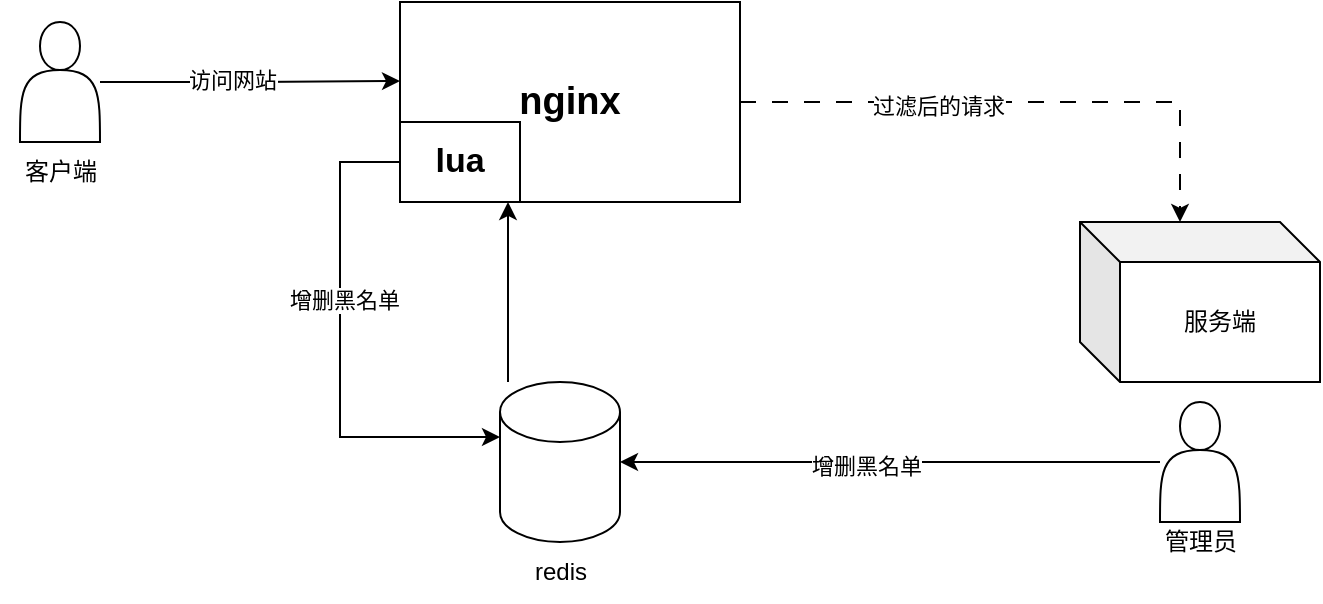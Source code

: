 <mxfile version="21.1.2" type="github">
  <diagram name="第 1 页" id="_mY1bGgirzv-qWG_QNsI">
    <mxGraphModel dx="954" dy="616" grid="1" gridSize="10" guides="1" tooltips="1" connect="1" arrows="1" fold="1" page="1" pageScale="1" pageWidth="827" pageHeight="1169" math="0" shadow="0">
      <root>
        <mxCell id="0" />
        <mxCell id="1" parent="0" />
        <mxCell id="wZ6RQqIl-5jhBRy3Lcrf-1" style="edgeStyle=orthogonalEdgeStyle;rounded=0;orthogonalLoop=1;jettySize=auto;html=1;entryX=0;entryY=0.395;entryDx=0;entryDy=0;entryPerimeter=0;" edge="1" parent="1" source="wZ6RQqIl-5jhBRy3Lcrf-3" target="wZ6RQqIl-5jhBRy3Lcrf-7">
          <mxGeometry relative="1" as="geometry" />
        </mxCell>
        <mxCell id="wZ6RQqIl-5jhBRy3Lcrf-2" value="访问网站" style="edgeLabel;html=1;align=center;verticalAlign=middle;resizable=0;points=[];" vertex="1" connectable="0" parent="wZ6RQqIl-5jhBRy3Lcrf-1">
          <mxGeometry x="-0.123" y="2" relative="1" as="geometry">
            <mxPoint y="1" as="offset" />
          </mxGeometry>
        </mxCell>
        <mxCell id="wZ6RQqIl-5jhBRy3Lcrf-3" value="" style="shape=actor;whiteSpace=wrap;html=1;" vertex="1" parent="1">
          <mxGeometry x="160" y="230" width="40" height="60" as="geometry" />
        </mxCell>
        <mxCell id="wZ6RQqIl-5jhBRy3Lcrf-4" value="客户端" style="text;html=1;align=center;verticalAlign=middle;resizable=0;points=[];autosize=1;strokeColor=none;fillColor=none;" vertex="1" parent="1">
          <mxGeometry x="150" y="290" width="60" height="30" as="geometry" />
        </mxCell>
        <mxCell id="wZ6RQqIl-5jhBRy3Lcrf-5" style="edgeStyle=orthogonalEdgeStyle;rounded=0;orthogonalLoop=1;jettySize=auto;html=1;entryX=0;entryY=0;entryDx=50;entryDy=0;entryPerimeter=0;dashed=1;dashPattern=8 8;" edge="1" parent="1" source="wZ6RQqIl-5jhBRy3Lcrf-7" target="wZ6RQqIl-5jhBRy3Lcrf-14">
          <mxGeometry relative="1" as="geometry" />
        </mxCell>
        <mxCell id="wZ6RQqIl-5jhBRy3Lcrf-6" value="过滤后的请求" style="edgeLabel;html=1;align=center;verticalAlign=middle;resizable=0;points=[];" vertex="1" connectable="0" parent="wZ6RQqIl-5jhBRy3Lcrf-5">
          <mxGeometry x="-0.293" y="-1" relative="1" as="geometry">
            <mxPoint y="1" as="offset" />
          </mxGeometry>
        </mxCell>
        <mxCell id="wZ6RQqIl-5jhBRy3Lcrf-7" value="&lt;font style=&quot;font-size: 19px;&quot;&gt;&lt;b&gt;nginx&lt;/b&gt;&lt;/font&gt;" style="rounded=0;whiteSpace=wrap;html=1;" vertex="1" parent="1">
          <mxGeometry x="350" y="220" width="170" height="100" as="geometry" />
        </mxCell>
        <mxCell id="wZ6RQqIl-5jhBRy3Lcrf-24" style="edgeStyle=orthogonalEdgeStyle;rounded=0;orthogonalLoop=1;jettySize=auto;html=1;entryX=0;entryY=0;entryDx=0;entryDy=27.5;entryPerimeter=0;" edge="1" parent="1" source="wZ6RQqIl-5jhBRy3Lcrf-8" target="wZ6RQqIl-5jhBRy3Lcrf-11">
          <mxGeometry relative="1" as="geometry">
            <Array as="points">
              <mxPoint x="320" y="300" />
              <mxPoint x="320" y="438" />
            </Array>
          </mxGeometry>
        </mxCell>
        <mxCell id="wZ6RQqIl-5jhBRy3Lcrf-27" value="增删黑名单" style="edgeLabel;html=1;align=center;verticalAlign=middle;resizable=0;points=[];" vertex="1" connectable="0" parent="wZ6RQqIl-5jhBRy3Lcrf-24">
          <mxGeometry x="-0.2" y="2" relative="1" as="geometry">
            <mxPoint as="offset" />
          </mxGeometry>
        </mxCell>
        <mxCell id="wZ6RQqIl-5jhBRy3Lcrf-8" value="&lt;b&gt;&lt;font style=&quot;font-size: 17px;&quot;&gt;lua&lt;/font&gt;&lt;/b&gt;" style="rounded=0;whiteSpace=wrap;html=1;" vertex="1" parent="1">
          <mxGeometry x="350" y="280" width="60" height="40" as="geometry" />
        </mxCell>
        <mxCell id="wZ6RQqIl-5jhBRy3Lcrf-26" style="edgeStyle=orthogonalEdgeStyle;rounded=0;orthogonalLoop=1;jettySize=auto;html=1;entryX=0.9;entryY=1;entryDx=0;entryDy=0;entryPerimeter=0;" edge="1" parent="1" source="wZ6RQqIl-5jhBRy3Lcrf-11" target="wZ6RQqIl-5jhBRy3Lcrf-8">
          <mxGeometry relative="1" as="geometry">
            <Array as="points">
              <mxPoint x="404" y="390" />
              <mxPoint x="404" y="390" />
            </Array>
          </mxGeometry>
        </mxCell>
        <mxCell id="wZ6RQqIl-5jhBRy3Lcrf-11" value="" style="shape=cylinder3;whiteSpace=wrap;html=1;boundedLbl=1;backgroundOutline=1;size=15;" vertex="1" parent="1">
          <mxGeometry x="400" y="410" width="60" height="80" as="geometry" />
        </mxCell>
        <mxCell id="wZ6RQqIl-5jhBRy3Lcrf-12" value="redis" style="text;html=1;align=center;verticalAlign=middle;resizable=0;points=[];autosize=1;strokeColor=none;fillColor=none;" vertex="1" parent="1">
          <mxGeometry x="405" y="490" width="50" height="30" as="geometry" />
        </mxCell>
        <mxCell id="wZ6RQqIl-5jhBRy3Lcrf-14" value="服务端" style="shape=cube;whiteSpace=wrap;html=1;boundedLbl=1;backgroundOutline=1;darkOpacity=0.05;darkOpacity2=0.1;" vertex="1" parent="1">
          <mxGeometry x="690" y="330" width="120" height="80" as="geometry" />
        </mxCell>
        <mxCell id="wZ6RQqIl-5jhBRy3Lcrf-28" style="edgeStyle=orthogonalEdgeStyle;rounded=0;orthogonalLoop=1;jettySize=auto;html=1;entryX=1;entryY=0.5;entryDx=0;entryDy=0;entryPerimeter=0;" edge="1" parent="1" source="wZ6RQqIl-5jhBRy3Lcrf-17" target="wZ6RQqIl-5jhBRy3Lcrf-11">
          <mxGeometry relative="1" as="geometry" />
        </mxCell>
        <mxCell id="wZ6RQqIl-5jhBRy3Lcrf-29" value="增删黑名单" style="edgeLabel;html=1;align=center;verticalAlign=middle;resizable=0;points=[];" vertex="1" connectable="0" parent="wZ6RQqIl-5jhBRy3Lcrf-28">
          <mxGeometry x="0.089" y="2" relative="1" as="geometry">
            <mxPoint as="offset" />
          </mxGeometry>
        </mxCell>
        <mxCell id="wZ6RQqIl-5jhBRy3Lcrf-17" value="" style="shape=actor;whiteSpace=wrap;html=1;" vertex="1" parent="1">
          <mxGeometry x="730" y="420" width="40" height="60" as="geometry" />
        </mxCell>
        <mxCell id="wZ6RQqIl-5jhBRy3Lcrf-18" value="管理员" style="text;html=1;align=center;verticalAlign=middle;resizable=0;points=[];autosize=1;strokeColor=none;fillColor=none;" vertex="1" parent="1">
          <mxGeometry x="720" y="475" width="60" height="30" as="geometry" />
        </mxCell>
      </root>
    </mxGraphModel>
  </diagram>
</mxfile>

